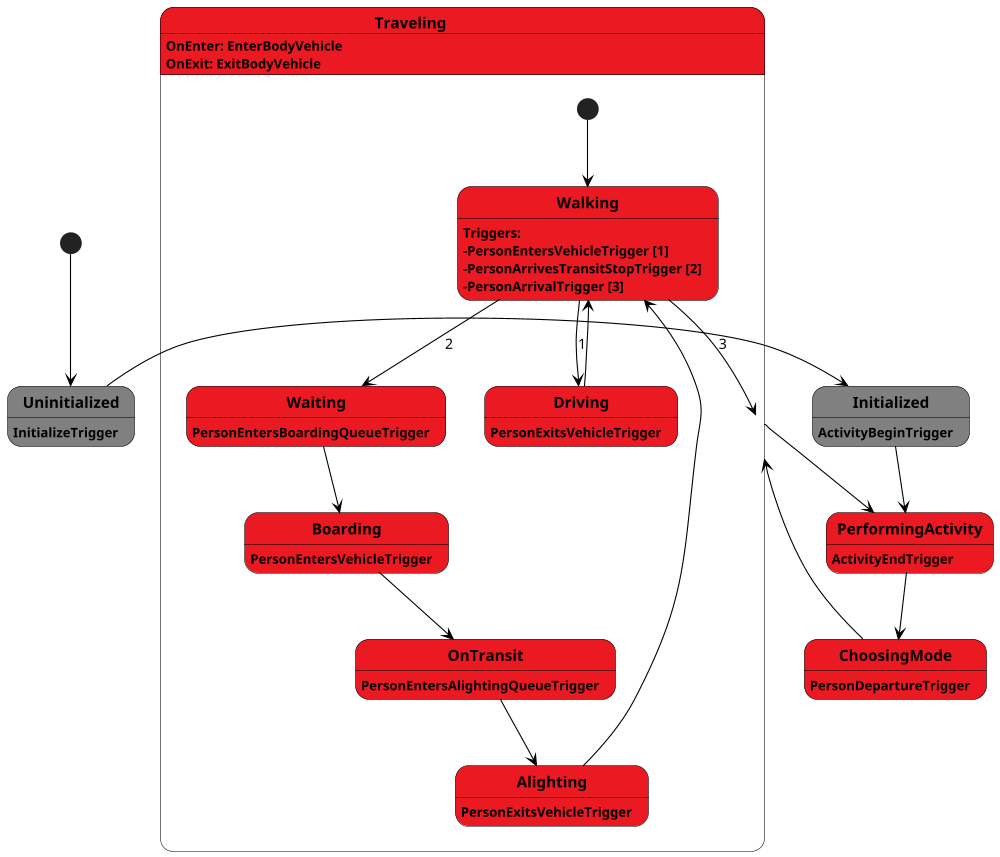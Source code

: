 @startuml

scale 1000 width
skinparam stateBorderColor #black
skinparam stateFontStyle bold
skinparam arrowColor #black

' BeamAgent: States '
state Uninitialized #grey
Uninitialized: InitializeTrigger

state Initialized #grey
Initialized: ActivityBeginTrigger

'BeamAgent Transitions'
[*] --> Uninitialized
Uninitialized -> Initialized

''''''''''''''''''''''''''
' PersonAgent States'
''''''''''''''''''''''''''
state PerformingActivity #eb1921
PerformingActivity: ActivityEndTrigger

state ChoosingMode #eb1921
ChoosingMode: PersonDepartureTrigger

state Traveling #eb1921{
    Traveling: OnEnter: EnterBodyVehicle
    Traveling: OnExit: ExitBodyVehicle

    state Walking #eb1921{
        Walking: Triggers:
        Walking: -PersonEntersVehicleTrigger [1]
        Walking: -PersonArrivesTransitStopTrigger [2]
        Walking: -PersonArrivalTrigger [3]
    }
    state Driving #eb1921{
        Driving: PersonExitsVehicleTrigger
    }
    state Waiting #eb1921{
        Waiting: PersonEntersBoardingQueueTrigger
    }
    state Boarding #eb1921{
        Boarding: PersonEntersVehicleTrigger
    }
    state OnTransit #eb1921{
        OnTransit: PersonEntersAlightingQueueTrigger
    }
    state Alighting #eb1921{
        Alighting: PersonExitsVehicleTrigger
    }

    [*] --> Walking
    Walking --> Driving: 1
    Walking --> Waiting: 2
    Waiting --> Boarding
    Boarding --> OnTransit
    OnTransit --> Alighting
    Alighting --> Walking
    Driving --> Walking
}

''''''''''''''''''''''''''
' PersonAgent Transitions'
''''''''''''''''''''''''''
Initialized --> PerformingActivity
PerformingActivity --> ChoosingMode
Traveling --> PerformingActivity
ChoosingMode --> Traveling
Walking --> Traveling: 3

@enduml